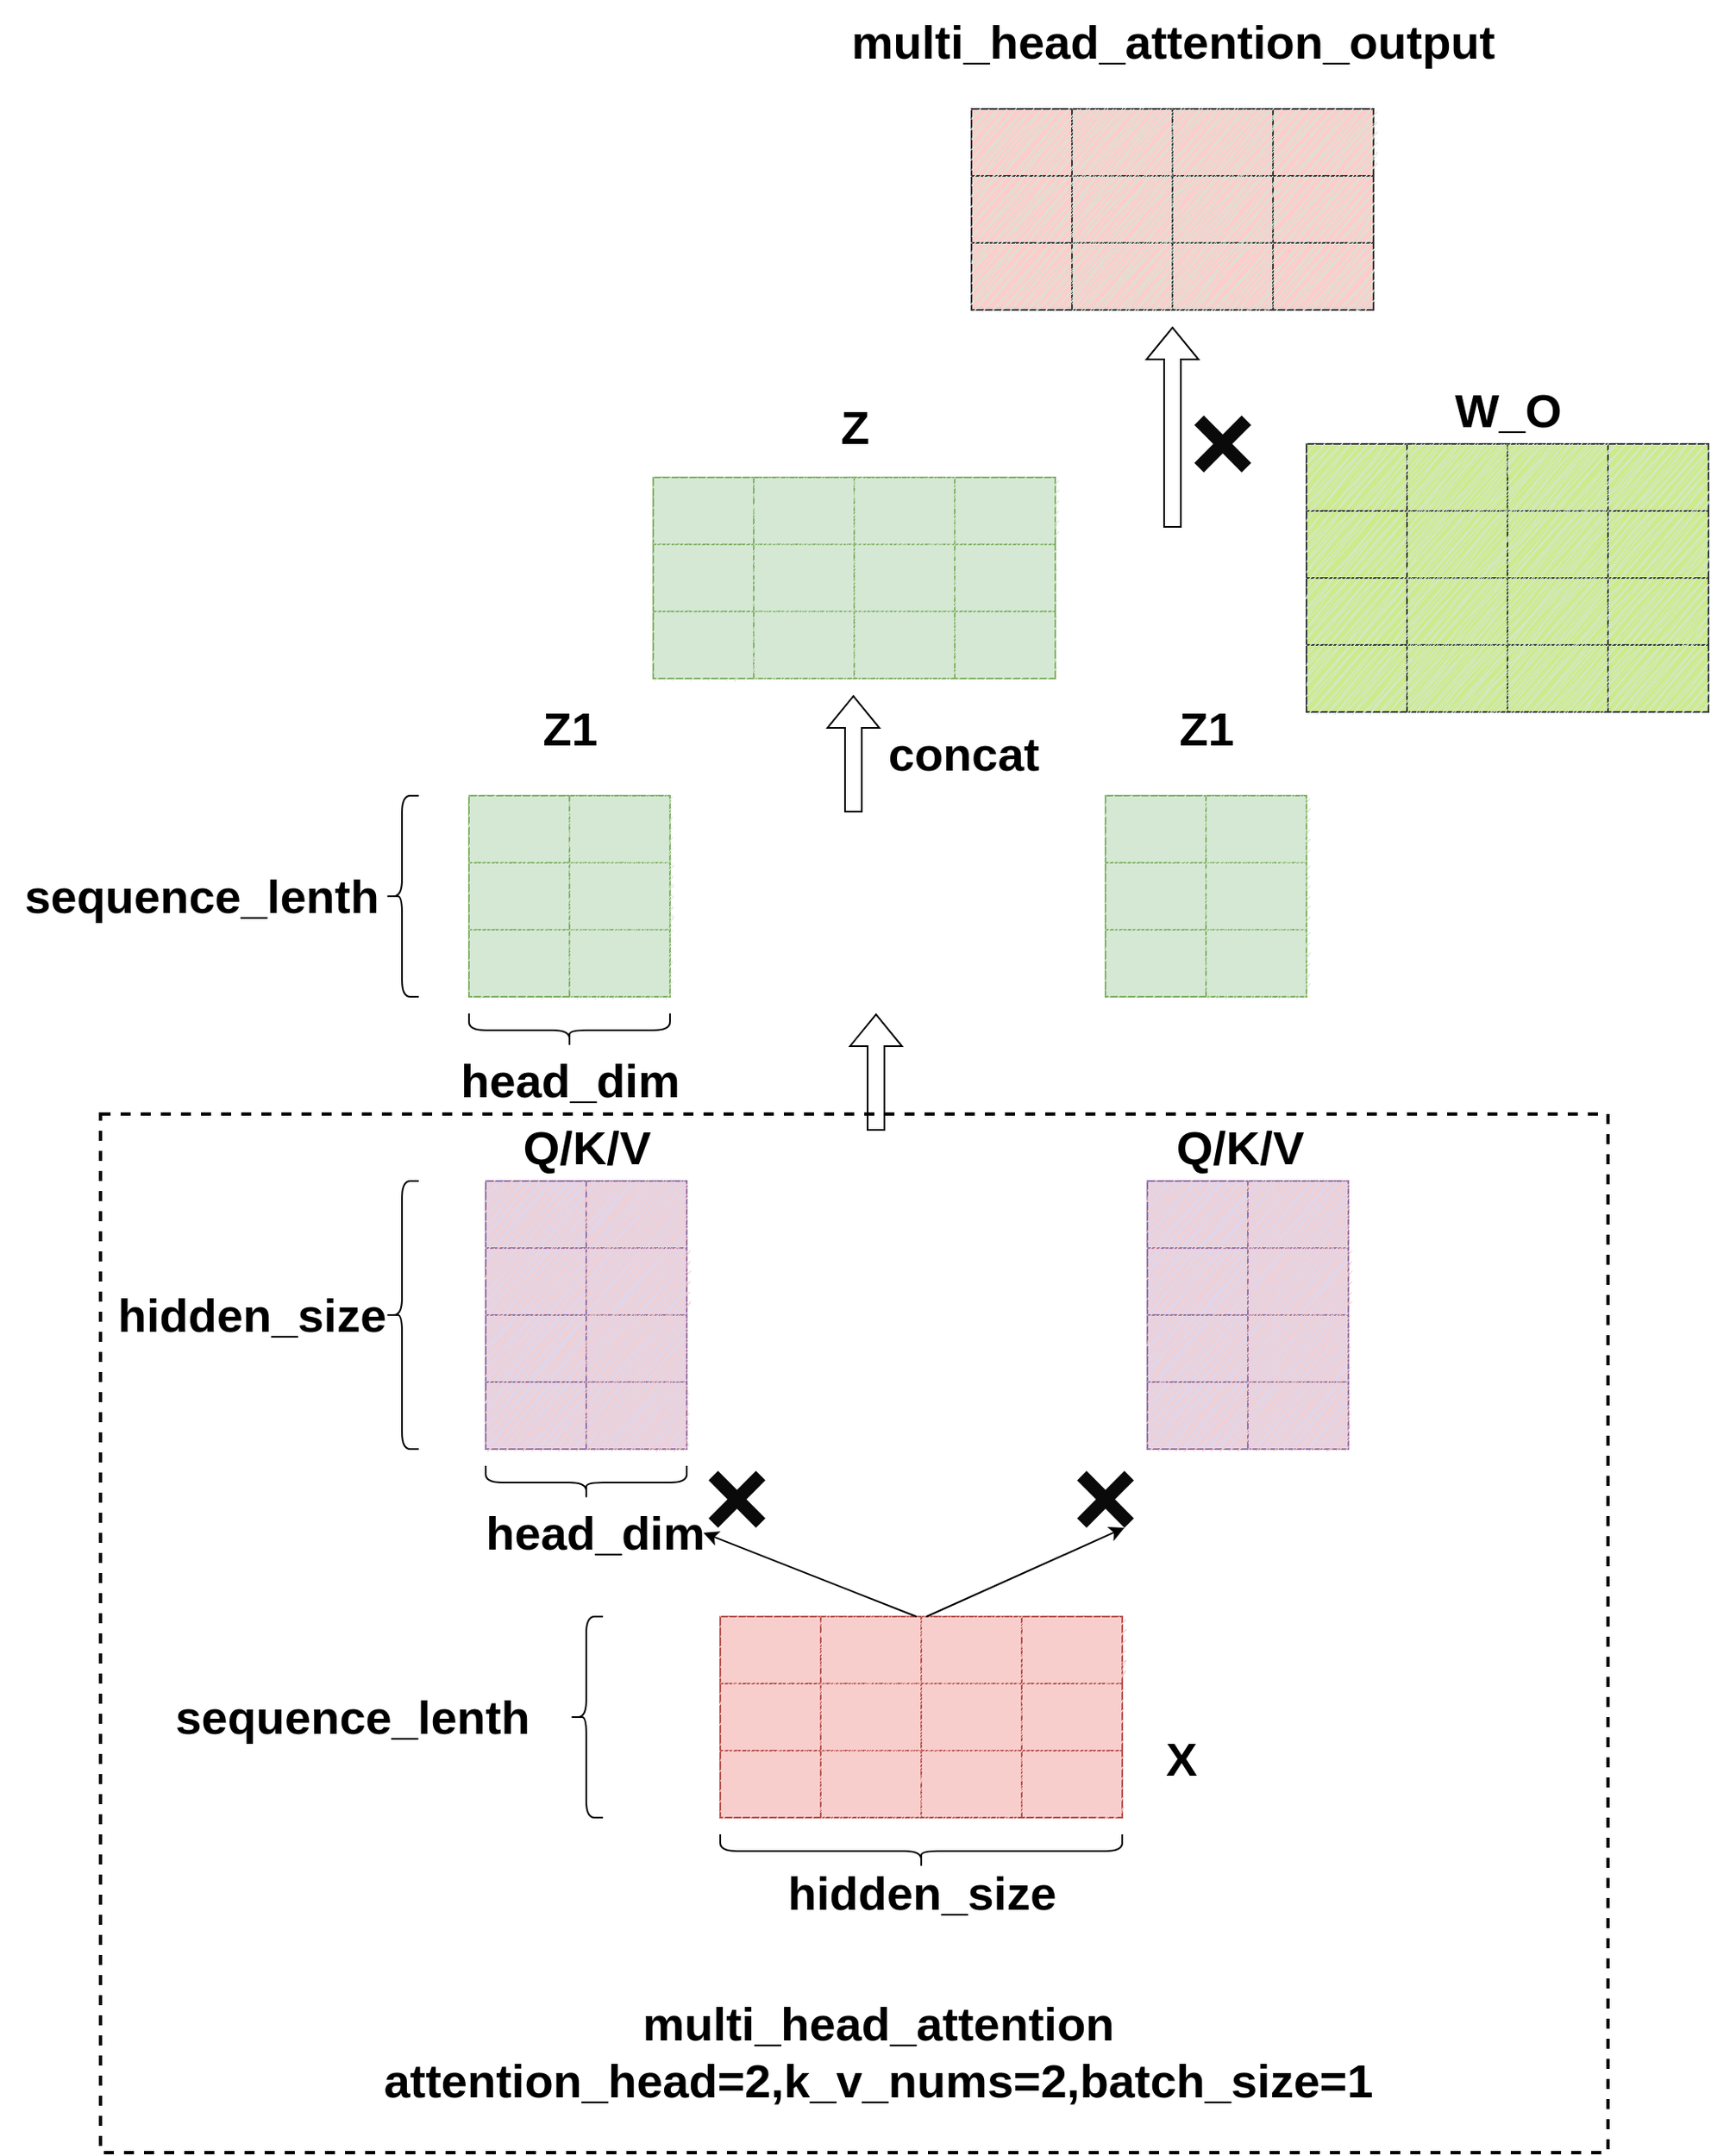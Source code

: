 <mxfile version="28.2.3">
  <diagram name="第 1 页" id="XWmFZcs1bydsPs41KzF8">
    <mxGraphModel dx="2600" dy="2162" grid="1" gridSize="10" guides="1" tooltips="1" connect="1" arrows="1" fold="1" page="1" pageScale="1" pageWidth="827" pageHeight="1169" math="0" shadow="0">
      <root>
        <mxCell id="0" />
        <mxCell id="1" parent="0" />
        <mxCell id="QxQH1etCJ_Zwl-zsI5nc-136" value="" style="rounded=0;whiteSpace=wrap;html=1;fillColor=none;dashed=1;strokeWidth=2;" parent="1" vertex="1">
          <mxGeometry x="-50" y="100" width="900" height="620" as="geometry" />
        </mxCell>
        <mxCell id="QxQH1etCJ_Zwl-zsI5nc-1" value="" style="shape=table;startSize=0;container=1;collapsible=0;childLayout=tableLayout;fontSize=16;fillColor=#f8cecc;strokeColor=#b85450;shadow=0;rounded=0;" parent="1" vertex="1">
          <mxGeometry x="320" y="400" width="240" height="120" as="geometry" />
        </mxCell>
        <mxCell id="QxQH1etCJ_Zwl-zsI5nc-2" value="" style="shape=tableRow;horizontal=0;startSize=0;swimlaneHead=0;swimlaneBody=0;strokeColor=#b85450;top=0;left=0;bottom=0;right=0;collapsible=0;dropTarget=0;fillColor=#f8cecc;points=[[0,0.5],[1,0.5]];portConstraint=eastwest;fontSize=16;shadow=0;sketch=1;curveFitting=1;jiggle=2;" parent="QxQH1etCJ_Zwl-zsI5nc-1" vertex="1">
          <mxGeometry width="240" height="40" as="geometry" />
        </mxCell>
        <mxCell id="QxQH1etCJ_Zwl-zsI5nc-3" value="" style="shape=partialRectangle;html=1;whiteSpace=wrap;connectable=0;strokeColor=#b85450;overflow=hidden;fillColor=#f8cecc;top=0;left=0;bottom=0;right=0;pointerEvents=1;fontSize=16;shadow=0;sketch=1;curveFitting=1;jiggle=2;" parent="QxQH1etCJ_Zwl-zsI5nc-2" vertex="1">
          <mxGeometry width="60" height="40" as="geometry">
            <mxRectangle width="60" height="40" as="alternateBounds" />
          </mxGeometry>
        </mxCell>
        <mxCell id="QxQH1etCJ_Zwl-zsI5nc-4" value="" style="shape=partialRectangle;html=1;whiteSpace=wrap;connectable=0;strokeColor=#b85450;overflow=hidden;fillColor=#f8cecc;top=0;left=0;bottom=0;right=0;pointerEvents=1;fontSize=16;shadow=0;sketch=1;curveFitting=1;jiggle=2;" parent="QxQH1etCJ_Zwl-zsI5nc-2" vertex="1">
          <mxGeometry x="60" width="60" height="40" as="geometry">
            <mxRectangle width="60" height="40" as="alternateBounds" />
          </mxGeometry>
        </mxCell>
        <mxCell id="QxQH1etCJ_Zwl-zsI5nc-5" value="" style="shape=partialRectangle;html=1;whiteSpace=wrap;connectable=0;strokeColor=#b85450;overflow=hidden;fillColor=#f8cecc;top=0;left=0;bottom=0;right=0;pointerEvents=1;fontSize=16;shadow=0;sketch=1;curveFitting=1;jiggle=2;" parent="QxQH1etCJ_Zwl-zsI5nc-2" vertex="1">
          <mxGeometry x="120" width="60" height="40" as="geometry">
            <mxRectangle width="60" height="40" as="alternateBounds" />
          </mxGeometry>
        </mxCell>
        <mxCell id="QxQH1etCJ_Zwl-zsI5nc-14" style="shape=partialRectangle;html=1;whiteSpace=wrap;connectable=0;strokeColor=#b85450;overflow=hidden;fillColor=#f8cecc;top=0;left=0;bottom=0;right=0;pointerEvents=1;fontSize=16;shadow=0;sketch=1;curveFitting=1;jiggle=2;" parent="QxQH1etCJ_Zwl-zsI5nc-2" vertex="1">
          <mxGeometry x="180" width="60" height="40" as="geometry">
            <mxRectangle width="60" height="40" as="alternateBounds" />
          </mxGeometry>
        </mxCell>
        <mxCell id="QxQH1etCJ_Zwl-zsI5nc-6" value="" style="shape=tableRow;horizontal=0;startSize=0;swimlaneHead=0;swimlaneBody=0;strokeColor=#b85450;top=0;left=0;bottom=0;right=0;collapsible=0;dropTarget=0;fillColor=#f8cecc;points=[[0,0.5],[1,0.5]];portConstraint=eastwest;fontSize=16;shadow=0;sketch=1;curveFitting=1;jiggle=2;" parent="QxQH1etCJ_Zwl-zsI5nc-1" vertex="1">
          <mxGeometry y="40" width="240" height="40" as="geometry" />
        </mxCell>
        <mxCell id="QxQH1etCJ_Zwl-zsI5nc-7" value="" style="shape=partialRectangle;html=1;whiteSpace=wrap;connectable=0;strokeColor=#b85450;overflow=hidden;fillColor=#f8cecc;top=0;left=0;bottom=0;right=0;pointerEvents=1;fontSize=16;shadow=0;sketch=1;curveFitting=1;jiggle=2;" parent="QxQH1etCJ_Zwl-zsI5nc-6" vertex="1">
          <mxGeometry width="60" height="40" as="geometry">
            <mxRectangle width="60" height="40" as="alternateBounds" />
          </mxGeometry>
        </mxCell>
        <mxCell id="QxQH1etCJ_Zwl-zsI5nc-8" value="" style="shape=partialRectangle;html=1;whiteSpace=wrap;connectable=0;strokeColor=#b85450;overflow=hidden;fillColor=#f8cecc;top=0;left=0;bottom=0;right=0;pointerEvents=1;fontSize=16;shadow=0;sketch=1;curveFitting=1;jiggle=2;" parent="QxQH1etCJ_Zwl-zsI5nc-6" vertex="1">
          <mxGeometry x="60" width="60" height="40" as="geometry">
            <mxRectangle width="60" height="40" as="alternateBounds" />
          </mxGeometry>
        </mxCell>
        <mxCell id="QxQH1etCJ_Zwl-zsI5nc-9" value="" style="shape=partialRectangle;html=1;whiteSpace=wrap;connectable=0;strokeColor=#b85450;overflow=hidden;fillColor=#f8cecc;top=0;left=0;bottom=0;right=0;pointerEvents=1;fontSize=16;shadow=0;sketch=1;curveFitting=1;jiggle=2;" parent="QxQH1etCJ_Zwl-zsI5nc-6" vertex="1">
          <mxGeometry x="120" width="60" height="40" as="geometry">
            <mxRectangle width="60" height="40" as="alternateBounds" />
          </mxGeometry>
        </mxCell>
        <mxCell id="QxQH1etCJ_Zwl-zsI5nc-15" style="shape=partialRectangle;html=1;whiteSpace=wrap;connectable=0;strokeColor=#b85450;overflow=hidden;fillColor=#f8cecc;top=0;left=0;bottom=0;right=0;pointerEvents=1;fontSize=16;shadow=0;sketch=1;curveFitting=1;jiggle=2;" parent="QxQH1etCJ_Zwl-zsI5nc-6" vertex="1">
          <mxGeometry x="180" width="60" height="40" as="geometry">
            <mxRectangle width="60" height="40" as="alternateBounds" />
          </mxGeometry>
        </mxCell>
        <mxCell id="QxQH1etCJ_Zwl-zsI5nc-10" value="" style="shape=tableRow;horizontal=0;startSize=0;swimlaneHead=0;swimlaneBody=0;strokeColor=#b85450;top=0;left=0;bottom=0;right=0;collapsible=0;dropTarget=0;fillColor=#f8cecc;points=[[0,0.5],[1,0.5]];portConstraint=eastwest;fontSize=16;shadow=0;sketch=1;curveFitting=1;jiggle=2;" parent="QxQH1etCJ_Zwl-zsI5nc-1" vertex="1">
          <mxGeometry y="80" width="240" height="40" as="geometry" />
        </mxCell>
        <mxCell id="QxQH1etCJ_Zwl-zsI5nc-11" value="" style="shape=partialRectangle;html=1;whiteSpace=wrap;connectable=0;strokeColor=#b85450;overflow=hidden;fillColor=#f8cecc;top=0;left=0;bottom=0;right=0;pointerEvents=1;fontSize=16;shadow=0;sketch=1;curveFitting=1;jiggle=2;" parent="QxQH1etCJ_Zwl-zsI5nc-10" vertex="1">
          <mxGeometry width="60" height="40" as="geometry">
            <mxRectangle width="60" height="40" as="alternateBounds" />
          </mxGeometry>
        </mxCell>
        <mxCell id="QxQH1etCJ_Zwl-zsI5nc-12" value="" style="shape=partialRectangle;html=1;whiteSpace=wrap;connectable=0;strokeColor=#b85450;overflow=hidden;fillColor=#f8cecc;top=0;left=0;bottom=0;right=0;pointerEvents=1;fontSize=16;shadow=0;sketch=1;curveFitting=1;jiggle=2;" parent="QxQH1etCJ_Zwl-zsI5nc-10" vertex="1">
          <mxGeometry x="60" width="60" height="40" as="geometry">
            <mxRectangle width="60" height="40" as="alternateBounds" />
          </mxGeometry>
        </mxCell>
        <mxCell id="QxQH1etCJ_Zwl-zsI5nc-13" value="" style="shape=partialRectangle;html=1;whiteSpace=wrap;connectable=0;strokeColor=#b85450;overflow=hidden;fillColor=#f8cecc;top=0;left=0;bottom=0;right=0;pointerEvents=1;fontSize=16;shadow=0;sketch=1;curveFitting=1;jiggle=2;" parent="QxQH1etCJ_Zwl-zsI5nc-10" vertex="1">
          <mxGeometry x="120" width="60" height="40" as="geometry">
            <mxRectangle width="60" height="40" as="alternateBounds" />
          </mxGeometry>
        </mxCell>
        <mxCell id="QxQH1etCJ_Zwl-zsI5nc-16" style="shape=partialRectangle;html=1;whiteSpace=wrap;connectable=0;strokeColor=#b85450;overflow=hidden;fillColor=#f8cecc;top=0;left=0;bottom=0;right=0;pointerEvents=1;fontSize=16;shadow=0;sketch=1;curveFitting=1;jiggle=2;" parent="QxQH1etCJ_Zwl-zsI5nc-10" vertex="1">
          <mxGeometry x="180" width="60" height="40" as="geometry">
            <mxRectangle width="60" height="40" as="alternateBounds" />
          </mxGeometry>
        </mxCell>
        <mxCell id="QxQH1etCJ_Zwl-zsI5nc-17" value="" style="shape=table;startSize=0;container=1;collapsible=0;childLayout=tableLayout;fontSize=16;fillColor=#e1d5e7;strokeColor=#9673a6;shadow=0;rounded=0;" parent="1" vertex="1">
          <mxGeometry x="180" y="140" width="120" height="160" as="geometry" />
        </mxCell>
        <mxCell id="QxQH1etCJ_Zwl-zsI5nc-18" value="" style="shape=tableRow;horizontal=0;startSize=0;swimlaneHead=0;swimlaneBody=0;strokeColor=#b85450;top=0;left=0;bottom=0;right=0;collapsible=0;dropTarget=0;fillColor=#f8cecc;points=[[0,0.5],[1,0.5]];portConstraint=eastwest;fontSize=16;shadow=0;sketch=1;curveFitting=1;jiggle=2;" parent="QxQH1etCJ_Zwl-zsI5nc-17" vertex="1">
          <mxGeometry width="120" height="40" as="geometry" />
        </mxCell>
        <mxCell id="QxQH1etCJ_Zwl-zsI5nc-19" value="" style="shape=partialRectangle;html=1;whiteSpace=wrap;connectable=0;strokeColor=#b85450;overflow=hidden;fillColor=#f8cecc;top=0;left=0;bottom=0;right=0;pointerEvents=1;fontSize=16;shadow=0;sketch=1;curveFitting=1;jiggle=2;" parent="QxQH1etCJ_Zwl-zsI5nc-18" vertex="1">
          <mxGeometry width="60" height="40" as="geometry">
            <mxRectangle width="60" height="40" as="alternateBounds" />
          </mxGeometry>
        </mxCell>
        <mxCell id="QxQH1etCJ_Zwl-zsI5nc-65" style="shape=partialRectangle;html=1;whiteSpace=wrap;connectable=0;strokeColor=#b85450;overflow=hidden;fillColor=#f8cecc;top=0;left=0;bottom=0;right=0;pointerEvents=1;fontSize=16;shadow=0;sketch=1;curveFitting=1;jiggle=2;" parent="QxQH1etCJ_Zwl-zsI5nc-18" vertex="1">
          <mxGeometry x="60" width="60" height="40" as="geometry">
            <mxRectangle width="60" height="40" as="alternateBounds" />
          </mxGeometry>
        </mxCell>
        <mxCell id="QxQH1etCJ_Zwl-zsI5nc-23" value="" style="shape=tableRow;horizontal=0;startSize=0;swimlaneHead=0;swimlaneBody=0;strokeColor=#b85450;top=0;left=0;bottom=0;right=0;collapsible=0;dropTarget=0;fillColor=#f8cecc;points=[[0,0.5],[1,0.5]];portConstraint=eastwest;fontSize=16;shadow=0;sketch=1;curveFitting=1;jiggle=2;" parent="QxQH1etCJ_Zwl-zsI5nc-17" vertex="1">
          <mxGeometry y="40" width="120" height="40" as="geometry" />
        </mxCell>
        <mxCell id="QxQH1etCJ_Zwl-zsI5nc-24" value="" style="shape=partialRectangle;html=1;whiteSpace=wrap;connectable=0;strokeColor=#b85450;overflow=hidden;fillColor=#f8cecc;top=0;left=0;bottom=0;right=0;pointerEvents=1;fontSize=16;shadow=0;sketch=1;curveFitting=1;jiggle=2;" parent="QxQH1etCJ_Zwl-zsI5nc-23" vertex="1">
          <mxGeometry width="60" height="40" as="geometry">
            <mxRectangle width="60" height="40" as="alternateBounds" />
          </mxGeometry>
        </mxCell>
        <mxCell id="QxQH1etCJ_Zwl-zsI5nc-66" style="shape=partialRectangle;html=1;whiteSpace=wrap;connectable=0;strokeColor=#b85450;overflow=hidden;fillColor=#f8cecc;top=0;left=0;bottom=0;right=0;pointerEvents=1;fontSize=16;shadow=0;sketch=1;curveFitting=1;jiggle=2;" parent="QxQH1etCJ_Zwl-zsI5nc-23" vertex="1">
          <mxGeometry x="60" width="60" height="40" as="geometry">
            <mxRectangle width="60" height="40" as="alternateBounds" />
          </mxGeometry>
        </mxCell>
        <mxCell id="QxQH1etCJ_Zwl-zsI5nc-28" value="" style="shape=tableRow;horizontal=0;startSize=0;swimlaneHead=0;swimlaneBody=0;strokeColor=#b85450;top=0;left=0;bottom=0;right=0;collapsible=0;dropTarget=0;fillColor=#f8cecc;points=[[0,0.5],[1,0.5]];portConstraint=eastwest;fontSize=16;shadow=0;sketch=1;curveFitting=1;jiggle=2;" parent="QxQH1etCJ_Zwl-zsI5nc-17" vertex="1">
          <mxGeometry y="80" width="120" height="40" as="geometry" />
        </mxCell>
        <mxCell id="QxQH1etCJ_Zwl-zsI5nc-29" value="" style="shape=partialRectangle;html=1;whiteSpace=wrap;connectable=0;strokeColor=#b85450;overflow=hidden;fillColor=#f8cecc;top=0;left=0;bottom=0;right=0;pointerEvents=1;fontSize=16;shadow=0;sketch=1;curveFitting=1;jiggle=2;" parent="QxQH1etCJ_Zwl-zsI5nc-28" vertex="1">
          <mxGeometry width="60" height="40" as="geometry">
            <mxRectangle width="60" height="40" as="alternateBounds" />
          </mxGeometry>
        </mxCell>
        <mxCell id="QxQH1etCJ_Zwl-zsI5nc-67" style="shape=partialRectangle;html=1;whiteSpace=wrap;connectable=0;strokeColor=#b85450;overflow=hidden;fillColor=#f8cecc;top=0;left=0;bottom=0;right=0;pointerEvents=1;fontSize=16;shadow=0;sketch=1;curveFitting=1;jiggle=2;" parent="QxQH1etCJ_Zwl-zsI5nc-28" vertex="1">
          <mxGeometry x="60" width="60" height="40" as="geometry">
            <mxRectangle width="60" height="40" as="alternateBounds" />
          </mxGeometry>
        </mxCell>
        <mxCell id="QxQH1etCJ_Zwl-zsI5nc-71" style="shape=tableRow;horizontal=0;startSize=0;swimlaneHead=0;swimlaneBody=0;strokeColor=#b85450;top=0;left=0;bottom=0;right=0;collapsible=0;dropTarget=0;fillColor=#f8cecc;points=[[0,0.5],[1,0.5]];portConstraint=eastwest;fontSize=16;shadow=0;sketch=1;curveFitting=1;jiggle=2;" parent="QxQH1etCJ_Zwl-zsI5nc-17" vertex="1">
          <mxGeometry y="120" width="120" height="40" as="geometry" />
        </mxCell>
        <mxCell id="QxQH1etCJ_Zwl-zsI5nc-72" style="shape=partialRectangle;html=1;whiteSpace=wrap;connectable=0;strokeColor=#b85450;overflow=hidden;fillColor=#f8cecc;top=0;left=0;bottom=0;right=0;pointerEvents=1;fontSize=16;shadow=0;sketch=1;curveFitting=1;jiggle=2;" parent="QxQH1etCJ_Zwl-zsI5nc-71" vertex="1">
          <mxGeometry width="60" height="40" as="geometry">
            <mxRectangle width="60" height="40" as="alternateBounds" />
          </mxGeometry>
        </mxCell>
        <mxCell id="QxQH1etCJ_Zwl-zsI5nc-73" style="shape=partialRectangle;html=1;whiteSpace=wrap;connectable=0;strokeColor=#b85450;overflow=hidden;fillColor=#f8cecc;top=0;left=0;bottom=0;right=0;pointerEvents=1;fontSize=16;shadow=0;sketch=1;curveFitting=1;jiggle=2;" parent="QxQH1etCJ_Zwl-zsI5nc-71" vertex="1">
          <mxGeometry x="60" width="60" height="40" as="geometry">
            <mxRectangle width="60" height="40" as="alternateBounds" />
          </mxGeometry>
        </mxCell>
        <mxCell id="QxQH1etCJ_Zwl-zsI5nc-40" value="" style="shape=table;startSize=0;container=1;collapsible=0;childLayout=tableLayout;fontSize=16;fillColor=#e1d5e7;strokeColor=#9673a6;shadow=0;rounded=0;" parent="1" vertex="1">
          <mxGeometry x="575" y="140" width="120" height="160" as="geometry" />
        </mxCell>
        <mxCell id="QxQH1etCJ_Zwl-zsI5nc-41" value="" style="shape=tableRow;horizontal=0;startSize=0;swimlaneHead=0;swimlaneBody=0;strokeColor=#b85450;top=0;left=0;bottom=0;right=0;collapsible=0;dropTarget=0;fillColor=#f8cecc;points=[[0,0.5],[1,0.5]];portConstraint=eastwest;fontSize=16;shadow=0;sketch=1;curveFitting=1;jiggle=2;" parent="QxQH1etCJ_Zwl-zsI5nc-40" vertex="1">
          <mxGeometry width="120" height="40" as="geometry" />
        </mxCell>
        <mxCell id="QxQH1etCJ_Zwl-zsI5nc-42" value="" style="shape=partialRectangle;html=1;whiteSpace=wrap;connectable=0;strokeColor=#b85450;overflow=hidden;fillColor=#f8cecc;top=0;left=0;bottom=0;right=0;pointerEvents=1;fontSize=16;shadow=0;sketch=1;curveFitting=1;jiggle=2;" parent="QxQH1etCJ_Zwl-zsI5nc-41" vertex="1">
          <mxGeometry width="60" height="40" as="geometry">
            <mxRectangle width="60" height="40" as="alternateBounds" />
          </mxGeometry>
        </mxCell>
        <mxCell id="QxQH1etCJ_Zwl-zsI5nc-68" style="shape=partialRectangle;html=1;whiteSpace=wrap;connectable=0;strokeColor=#b85450;overflow=hidden;fillColor=#f8cecc;top=0;left=0;bottom=0;right=0;pointerEvents=1;fontSize=16;shadow=0;sketch=1;curveFitting=1;jiggle=2;" parent="QxQH1etCJ_Zwl-zsI5nc-41" vertex="1">
          <mxGeometry x="60" width="60" height="40" as="geometry">
            <mxRectangle width="60" height="40" as="alternateBounds" />
          </mxGeometry>
        </mxCell>
        <mxCell id="QxQH1etCJ_Zwl-zsI5nc-43" value="" style="shape=tableRow;horizontal=0;startSize=0;swimlaneHead=0;swimlaneBody=0;strokeColor=#b85450;top=0;left=0;bottom=0;right=0;collapsible=0;dropTarget=0;fillColor=#f8cecc;points=[[0,0.5],[1,0.5]];portConstraint=eastwest;fontSize=16;shadow=0;sketch=1;curveFitting=1;jiggle=2;" parent="QxQH1etCJ_Zwl-zsI5nc-40" vertex="1">
          <mxGeometry y="40" width="120" height="40" as="geometry" />
        </mxCell>
        <mxCell id="QxQH1etCJ_Zwl-zsI5nc-44" value="" style="shape=partialRectangle;html=1;whiteSpace=wrap;connectable=0;strokeColor=#b85450;overflow=hidden;fillColor=#f8cecc;top=0;left=0;bottom=0;right=0;pointerEvents=1;fontSize=16;shadow=0;sketch=1;curveFitting=1;jiggle=2;" parent="QxQH1etCJ_Zwl-zsI5nc-43" vertex="1">
          <mxGeometry width="60" height="40" as="geometry">
            <mxRectangle width="60" height="40" as="alternateBounds" />
          </mxGeometry>
        </mxCell>
        <mxCell id="QxQH1etCJ_Zwl-zsI5nc-69" style="shape=partialRectangle;html=1;whiteSpace=wrap;connectable=0;strokeColor=#b85450;overflow=hidden;fillColor=#f8cecc;top=0;left=0;bottom=0;right=0;pointerEvents=1;fontSize=16;shadow=0;sketch=1;curveFitting=1;jiggle=2;" parent="QxQH1etCJ_Zwl-zsI5nc-43" vertex="1">
          <mxGeometry x="60" width="60" height="40" as="geometry">
            <mxRectangle width="60" height="40" as="alternateBounds" />
          </mxGeometry>
        </mxCell>
        <mxCell id="QxQH1etCJ_Zwl-zsI5nc-45" value="" style="shape=tableRow;horizontal=0;startSize=0;swimlaneHead=0;swimlaneBody=0;strokeColor=#b85450;top=0;left=0;bottom=0;right=0;collapsible=0;dropTarget=0;fillColor=#f8cecc;points=[[0,0.5],[1,0.5]];portConstraint=eastwest;fontSize=16;shadow=0;sketch=1;curveFitting=1;jiggle=2;" parent="QxQH1etCJ_Zwl-zsI5nc-40" vertex="1">
          <mxGeometry y="80" width="120" height="40" as="geometry" />
        </mxCell>
        <mxCell id="QxQH1etCJ_Zwl-zsI5nc-46" value="" style="shape=partialRectangle;html=1;whiteSpace=wrap;connectable=0;strokeColor=#b85450;overflow=hidden;fillColor=#f8cecc;top=0;left=0;bottom=0;right=0;pointerEvents=1;fontSize=16;shadow=0;sketch=1;curveFitting=1;jiggle=2;" parent="QxQH1etCJ_Zwl-zsI5nc-45" vertex="1">
          <mxGeometry width="60" height="40" as="geometry">
            <mxRectangle width="60" height="40" as="alternateBounds" />
          </mxGeometry>
        </mxCell>
        <mxCell id="QxQH1etCJ_Zwl-zsI5nc-70" style="shape=partialRectangle;html=1;whiteSpace=wrap;connectable=0;strokeColor=#b85450;overflow=hidden;fillColor=#f8cecc;top=0;left=0;bottom=0;right=0;pointerEvents=1;fontSize=16;shadow=0;sketch=1;curveFitting=1;jiggle=2;" parent="QxQH1etCJ_Zwl-zsI5nc-45" vertex="1">
          <mxGeometry x="60" width="60" height="40" as="geometry">
            <mxRectangle width="60" height="40" as="alternateBounds" />
          </mxGeometry>
        </mxCell>
        <mxCell id="QxQH1etCJ_Zwl-zsI5nc-74" style="shape=tableRow;horizontal=0;startSize=0;swimlaneHead=0;swimlaneBody=0;strokeColor=#b85450;top=0;left=0;bottom=0;right=0;collapsible=0;dropTarget=0;fillColor=#f8cecc;points=[[0,0.5],[1,0.5]];portConstraint=eastwest;fontSize=16;shadow=0;sketch=1;curveFitting=1;jiggle=2;" parent="QxQH1etCJ_Zwl-zsI5nc-40" vertex="1">
          <mxGeometry y="120" width="120" height="40" as="geometry" />
        </mxCell>
        <mxCell id="QxQH1etCJ_Zwl-zsI5nc-75" style="shape=partialRectangle;html=1;whiteSpace=wrap;connectable=0;strokeColor=#b85450;overflow=hidden;fillColor=#f8cecc;top=0;left=0;bottom=0;right=0;pointerEvents=1;fontSize=16;shadow=0;sketch=1;curveFitting=1;jiggle=2;" parent="QxQH1etCJ_Zwl-zsI5nc-74" vertex="1">
          <mxGeometry width="60" height="40" as="geometry">
            <mxRectangle width="60" height="40" as="alternateBounds" />
          </mxGeometry>
        </mxCell>
        <mxCell id="QxQH1etCJ_Zwl-zsI5nc-76" style="shape=partialRectangle;html=1;whiteSpace=wrap;connectable=0;strokeColor=#b85450;overflow=hidden;fillColor=#f8cecc;top=0;left=0;bottom=0;right=0;pointerEvents=1;fontSize=16;shadow=0;sketch=1;curveFitting=1;jiggle=2;" parent="QxQH1etCJ_Zwl-zsI5nc-74" vertex="1">
          <mxGeometry x="60" width="60" height="40" as="geometry">
            <mxRectangle width="60" height="40" as="alternateBounds" />
          </mxGeometry>
        </mxCell>
        <mxCell id="QxQH1etCJ_Zwl-zsI5nc-61" value="" style="shape=curlyBracket;whiteSpace=wrap;html=1;rounded=1;labelPosition=left;verticalLabelPosition=middle;align=right;verticalAlign=middle;" parent="1" vertex="1">
          <mxGeometry x="230" y="400" width="20" height="120" as="geometry" />
        </mxCell>
        <mxCell id="QxQH1etCJ_Zwl-zsI5nc-62" value="&lt;font&gt;&lt;b&gt;hidden_size&lt;/b&gt;&lt;/font&gt;" style="text;html=1;align=center;verticalAlign=middle;resizable=0;points=[];autosize=1;strokeColor=none;fillColor=none;strokeWidth=1;fontSize=28;" parent="1" vertex="1">
          <mxGeometry x="350" y="540" width="180" height="50" as="geometry" />
        </mxCell>
        <mxCell id="QxQH1etCJ_Zwl-zsI5nc-63" value="" style="shape=curlyBracket;whiteSpace=wrap;html=1;rounded=1;labelPosition=left;verticalLabelPosition=middle;align=right;verticalAlign=middle;rotation=-90;size=0.5;" parent="1" vertex="1">
          <mxGeometry x="430" y="420" width="20" height="240" as="geometry" />
        </mxCell>
        <mxCell id="QxQH1etCJ_Zwl-zsI5nc-64" value="&lt;font&gt;&lt;b&gt;sequence_lenth&lt;/b&gt;&lt;/font&gt;" style="text;html=1;align=center;verticalAlign=middle;resizable=0;points=[];autosize=1;strokeColor=none;fillColor=none;strokeWidth=1;fontSize=28;" parent="1" vertex="1">
          <mxGeometry x="-20" y="435" width="240" height="50" as="geometry" />
        </mxCell>
        <mxCell id="QxQH1etCJ_Zwl-zsI5nc-77" value="&lt;span&gt;&lt;b&gt;head_dim&lt;/b&gt;&lt;/span&gt;" style="text;html=1;align=center;verticalAlign=middle;resizable=0;points=[];autosize=1;strokeColor=none;fillColor=none;strokeWidth=1;fontSize=28;" parent="1" vertex="1">
          <mxGeometry x="170" y="325" width="150" height="50" as="geometry" />
        </mxCell>
        <mxCell id="QxQH1etCJ_Zwl-zsI5nc-78" value="" style="shape=curlyBracket;whiteSpace=wrap;html=1;rounded=1;labelPosition=left;verticalLabelPosition=middle;align=right;verticalAlign=middle;rotation=-90;size=0.5;" parent="1" vertex="1">
          <mxGeometry x="230" y="260" width="20" height="120" as="geometry" />
        </mxCell>
        <mxCell id="QxQH1etCJ_Zwl-zsI5nc-81" value="&lt;div&gt;&lt;font&gt;&lt;b&gt;multi_head_attention&lt;/b&gt;&lt;/font&gt;&lt;/div&gt;&lt;font&gt;&lt;b&gt;attention_head=2,&lt;/b&gt;&lt;/font&gt;&lt;b style=&quot;background-color: transparent; color: light-dark(rgb(0, 0, 0), rgb(255, 255, 255));&quot;&gt;k_v_nums=2,batch_size=1&lt;/b&gt;" style="text;html=1;align=center;verticalAlign=middle;resizable=0;points=[];autosize=1;strokeColor=none;fillColor=none;strokeWidth=1;fontSize=28;" parent="1" vertex="1">
          <mxGeometry x="109" y="620" width="610" height="80" as="geometry" />
        </mxCell>
        <mxCell id="QxQH1etCJ_Zwl-zsI5nc-82" value="" style="shape=curlyBracket;whiteSpace=wrap;html=1;rounded=1;labelPosition=left;verticalLabelPosition=middle;align=right;verticalAlign=middle;" parent="1" vertex="1">
          <mxGeometry x="120" y="140" width="20" height="160" as="geometry" />
        </mxCell>
        <mxCell id="QxQH1etCJ_Zwl-zsI5nc-84" value="&lt;font&gt;&lt;b&gt;hidden_size&lt;/b&gt;&lt;/font&gt;" style="text;html=1;align=center;verticalAlign=middle;resizable=0;points=[];autosize=1;strokeColor=none;fillColor=none;strokeWidth=1;fontSize=28;" parent="1" vertex="1">
          <mxGeometry x="-50" y="195" width="180" height="50" as="geometry" />
        </mxCell>
        <mxCell id="QxQH1etCJ_Zwl-zsI5nc-86" value="" style="shape=flexArrow;endArrow=classic;html=1;rounded=0;" parent="1" edge="1">
          <mxGeometry width="50" height="50" relative="1" as="geometry">
            <mxPoint x="413" y="110" as="sourcePoint" />
            <mxPoint x="413" y="40" as="targetPoint" />
          </mxGeometry>
        </mxCell>
        <mxCell id="QxQH1etCJ_Zwl-zsI5nc-87" value="" style="endArrow=classic;html=1;rounded=0;exitX=0.488;exitY=0;exitDx=0;exitDy=0;exitPerimeter=0;" parent="1" source="QxQH1etCJ_Zwl-zsI5nc-2" edge="1">
          <mxGeometry width="50" height="50" relative="1" as="geometry">
            <mxPoint x="330" y="320" as="sourcePoint" />
            <mxPoint x="310" y="350" as="targetPoint" />
          </mxGeometry>
        </mxCell>
        <mxCell id="QxQH1etCJ_Zwl-zsI5nc-88" value="" style="endArrow=classic;html=1;rounded=0;exitX=0.513;exitY=0;exitDx=0;exitDy=0;exitPerimeter=0;entryX=0;entryY=0;entryDx=40;entryDy=24;entryPerimeter=0;" parent="1" source="QxQH1etCJ_Zwl-zsI5nc-2" edge="1" target="gHFMpn0Y-pCheLrEfC-9-1">
          <mxGeometry width="50" height="50" relative="1" as="geometry">
            <mxPoint x="547" y="410" as="sourcePoint" />
            <mxPoint x="490" y="350" as="targetPoint" />
          </mxGeometry>
        </mxCell>
        <mxCell id="QxQH1etCJ_Zwl-zsI5nc-89" value="" style="shape=cross;whiteSpace=wrap;html=1;rotation=45;strokeColor=none;fillColor=light-dark(#0a0a0a, #ededed);" parent="1" vertex="1">
          <mxGeometry x="310" y="310" width="40" height="40" as="geometry" />
        </mxCell>
        <mxCell id="QxQH1etCJ_Zwl-zsI5nc-92" value="&lt;font&gt;&lt;b&gt;Q/K/V&lt;/b&gt;&lt;/font&gt;" style="text;html=1;align=center;verticalAlign=middle;resizable=0;points=[];autosize=1;strokeColor=none;fillColor=none;strokeWidth=1;fontSize=28;" parent="1" vertex="1">
          <mxGeometry x="190" y="95" width="100" height="50" as="geometry" />
        </mxCell>
        <mxCell id="QxQH1etCJ_Zwl-zsI5nc-93" value="&lt;b&gt;Q/K/V&lt;/b&gt;" style="text;html=1;align=center;verticalAlign=middle;resizable=0;points=[];autosize=1;strokeColor=none;fillColor=none;strokeWidth=1;fontSize=28;" parent="1" vertex="1">
          <mxGeometry x="580" y="95" width="100" height="50" as="geometry" />
        </mxCell>
        <mxCell id="QxQH1etCJ_Zwl-zsI5nc-94" value="" style="shape=table;startSize=0;container=1;collapsible=0;childLayout=tableLayout;fontSize=16;fillColor=#d5e8d4;strokeColor=#82b366;shadow=0;rounded=0;" parent="1" vertex="1">
          <mxGeometry x="170" y="-90" width="120" height="120" as="geometry" />
        </mxCell>
        <mxCell id="QxQH1etCJ_Zwl-zsI5nc-95" value="" style="shape=tableRow;horizontal=0;startSize=0;swimlaneHead=0;swimlaneBody=0;strokeColor=#82b366;top=0;left=0;bottom=0;right=0;collapsible=0;dropTarget=0;fillColor=#d5e8d4;points=[[0,0.5],[1,0.5]];portConstraint=eastwest;fontSize=16;shadow=0;sketch=1;curveFitting=1;jiggle=2;" parent="QxQH1etCJ_Zwl-zsI5nc-94" vertex="1">
          <mxGeometry width="120" height="40" as="geometry" />
        </mxCell>
        <mxCell id="QxQH1etCJ_Zwl-zsI5nc-96" value="" style="shape=partialRectangle;html=1;whiteSpace=wrap;connectable=0;strokeColor=#82b366;overflow=hidden;fillColor=#d5e8d4;top=0;left=0;bottom=0;right=0;pointerEvents=1;fontSize=16;shadow=0;sketch=1;curveFitting=1;jiggle=2;" parent="QxQH1etCJ_Zwl-zsI5nc-95" vertex="1">
          <mxGeometry width="60" height="40" as="geometry">
            <mxRectangle width="60" height="40" as="alternateBounds" />
          </mxGeometry>
        </mxCell>
        <mxCell id="QxQH1etCJ_Zwl-zsI5nc-97" value="" style="shape=partialRectangle;html=1;whiteSpace=wrap;connectable=0;strokeColor=#82b366;overflow=hidden;fillColor=#d5e8d4;top=0;left=0;bottom=0;right=0;pointerEvents=1;fontSize=16;shadow=0;sketch=1;curveFitting=1;jiggle=2;" parent="QxQH1etCJ_Zwl-zsI5nc-95" vertex="1">
          <mxGeometry x="60" width="60" height="40" as="geometry">
            <mxRectangle width="60" height="40" as="alternateBounds" />
          </mxGeometry>
        </mxCell>
        <mxCell id="QxQH1etCJ_Zwl-zsI5nc-100" value="" style="shape=tableRow;horizontal=0;startSize=0;swimlaneHead=0;swimlaneBody=0;strokeColor=#82b366;top=0;left=0;bottom=0;right=0;collapsible=0;dropTarget=0;fillColor=#d5e8d4;points=[[0,0.5],[1,0.5]];portConstraint=eastwest;fontSize=16;shadow=0;sketch=1;curveFitting=1;jiggle=2;" parent="QxQH1etCJ_Zwl-zsI5nc-94" vertex="1">
          <mxGeometry y="40" width="120" height="40" as="geometry" />
        </mxCell>
        <mxCell id="QxQH1etCJ_Zwl-zsI5nc-101" value="" style="shape=partialRectangle;html=1;whiteSpace=wrap;connectable=0;strokeColor=#82b366;overflow=hidden;fillColor=#d5e8d4;top=0;left=0;bottom=0;right=0;pointerEvents=1;fontSize=16;shadow=0;sketch=1;curveFitting=1;jiggle=2;" parent="QxQH1etCJ_Zwl-zsI5nc-100" vertex="1">
          <mxGeometry width="60" height="40" as="geometry">
            <mxRectangle width="60" height="40" as="alternateBounds" />
          </mxGeometry>
        </mxCell>
        <mxCell id="QxQH1etCJ_Zwl-zsI5nc-102" value="" style="shape=partialRectangle;html=1;whiteSpace=wrap;connectable=0;strokeColor=#82b366;overflow=hidden;fillColor=#d5e8d4;top=0;left=0;bottom=0;right=0;pointerEvents=1;fontSize=16;shadow=0;sketch=1;curveFitting=1;jiggle=2;" parent="QxQH1etCJ_Zwl-zsI5nc-100" vertex="1">
          <mxGeometry x="60" width="60" height="40" as="geometry">
            <mxRectangle width="60" height="40" as="alternateBounds" />
          </mxGeometry>
        </mxCell>
        <mxCell id="QxQH1etCJ_Zwl-zsI5nc-105" value="" style="shape=tableRow;horizontal=0;startSize=0;swimlaneHead=0;swimlaneBody=0;strokeColor=#82b366;top=0;left=0;bottom=0;right=0;collapsible=0;dropTarget=0;fillColor=#d5e8d4;points=[[0,0.5],[1,0.5]];portConstraint=eastwest;fontSize=16;shadow=0;sketch=1;curveFitting=1;jiggle=2;" parent="QxQH1etCJ_Zwl-zsI5nc-94" vertex="1">
          <mxGeometry y="80" width="120" height="40" as="geometry" />
        </mxCell>
        <mxCell id="QxQH1etCJ_Zwl-zsI5nc-106" value="" style="shape=partialRectangle;html=1;whiteSpace=wrap;connectable=0;strokeColor=#82b366;overflow=hidden;fillColor=#d5e8d4;top=0;left=0;bottom=0;right=0;pointerEvents=1;fontSize=16;shadow=0;sketch=1;curveFitting=1;jiggle=2;" parent="QxQH1etCJ_Zwl-zsI5nc-105" vertex="1">
          <mxGeometry width="60" height="40" as="geometry">
            <mxRectangle width="60" height="40" as="alternateBounds" />
          </mxGeometry>
        </mxCell>
        <mxCell id="QxQH1etCJ_Zwl-zsI5nc-107" value="" style="shape=partialRectangle;html=1;whiteSpace=wrap;connectable=0;strokeColor=#82b366;overflow=hidden;fillColor=#d5e8d4;top=0;left=0;bottom=0;right=0;pointerEvents=1;fontSize=16;shadow=0;sketch=1;curveFitting=1;jiggle=2;" parent="QxQH1etCJ_Zwl-zsI5nc-105" vertex="1">
          <mxGeometry x="60" width="60" height="40" as="geometry">
            <mxRectangle width="60" height="40" as="alternateBounds" />
          </mxGeometry>
        </mxCell>
        <mxCell id="QxQH1etCJ_Zwl-zsI5nc-110" value="" style="shape=table;startSize=0;container=1;collapsible=0;childLayout=tableLayout;fontSize=16;fillColor=#d5e8d4;strokeColor=#82b366;shadow=0;rounded=0;" parent="1" vertex="1">
          <mxGeometry x="550" y="-90" width="120" height="120" as="geometry" />
        </mxCell>
        <mxCell id="QxQH1etCJ_Zwl-zsI5nc-111" value="" style="shape=tableRow;horizontal=0;startSize=0;swimlaneHead=0;swimlaneBody=0;strokeColor=#82b366;top=0;left=0;bottom=0;right=0;collapsible=0;dropTarget=0;fillColor=#d5e8d4;points=[[0,0.5],[1,0.5]];portConstraint=eastwest;fontSize=16;shadow=0;sketch=1;curveFitting=1;jiggle=2;" parent="QxQH1etCJ_Zwl-zsI5nc-110" vertex="1">
          <mxGeometry width="120" height="40" as="geometry" />
        </mxCell>
        <mxCell id="QxQH1etCJ_Zwl-zsI5nc-112" value="" style="shape=partialRectangle;html=1;whiteSpace=wrap;connectable=0;strokeColor=#82b366;overflow=hidden;fillColor=#d5e8d4;top=0;left=0;bottom=0;right=0;pointerEvents=1;fontSize=16;shadow=0;sketch=1;curveFitting=1;jiggle=2;" parent="QxQH1etCJ_Zwl-zsI5nc-111" vertex="1">
          <mxGeometry width="60" height="40" as="geometry">
            <mxRectangle width="60" height="40" as="alternateBounds" />
          </mxGeometry>
        </mxCell>
        <mxCell id="QxQH1etCJ_Zwl-zsI5nc-113" value="" style="shape=partialRectangle;html=1;whiteSpace=wrap;connectable=0;strokeColor=#82b366;overflow=hidden;fillColor=#d5e8d4;top=0;left=0;bottom=0;right=0;pointerEvents=1;fontSize=16;shadow=0;sketch=1;curveFitting=1;jiggle=2;" parent="QxQH1etCJ_Zwl-zsI5nc-111" vertex="1">
          <mxGeometry x="60" width="60" height="40" as="geometry">
            <mxRectangle width="60" height="40" as="alternateBounds" />
          </mxGeometry>
        </mxCell>
        <mxCell id="QxQH1etCJ_Zwl-zsI5nc-116" value="" style="shape=tableRow;horizontal=0;startSize=0;swimlaneHead=0;swimlaneBody=0;strokeColor=#82b366;top=0;left=0;bottom=0;right=0;collapsible=0;dropTarget=0;fillColor=#d5e8d4;points=[[0,0.5],[1,0.5]];portConstraint=eastwest;fontSize=16;shadow=0;sketch=1;curveFitting=1;jiggle=2;" parent="QxQH1etCJ_Zwl-zsI5nc-110" vertex="1">
          <mxGeometry y="40" width="120" height="40" as="geometry" />
        </mxCell>
        <mxCell id="QxQH1etCJ_Zwl-zsI5nc-117" value="" style="shape=partialRectangle;html=1;whiteSpace=wrap;connectable=0;strokeColor=#82b366;overflow=hidden;fillColor=#d5e8d4;top=0;left=0;bottom=0;right=0;pointerEvents=1;fontSize=16;shadow=0;sketch=1;curveFitting=1;jiggle=2;" parent="QxQH1etCJ_Zwl-zsI5nc-116" vertex="1">
          <mxGeometry width="60" height="40" as="geometry">
            <mxRectangle width="60" height="40" as="alternateBounds" />
          </mxGeometry>
        </mxCell>
        <mxCell id="QxQH1etCJ_Zwl-zsI5nc-118" value="" style="shape=partialRectangle;html=1;whiteSpace=wrap;connectable=0;strokeColor=#82b366;overflow=hidden;fillColor=#d5e8d4;top=0;left=0;bottom=0;right=0;pointerEvents=1;fontSize=16;shadow=0;sketch=1;curveFitting=1;jiggle=2;" parent="QxQH1etCJ_Zwl-zsI5nc-116" vertex="1">
          <mxGeometry x="60" width="60" height="40" as="geometry">
            <mxRectangle width="60" height="40" as="alternateBounds" />
          </mxGeometry>
        </mxCell>
        <mxCell id="QxQH1etCJ_Zwl-zsI5nc-121" value="" style="shape=tableRow;horizontal=0;startSize=0;swimlaneHead=0;swimlaneBody=0;strokeColor=#82b366;top=0;left=0;bottom=0;right=0;collapsible=0;dropTarget=0;fillColor=#d5e8d4;points=[[0,0.5],[1,0.5]];portConstraint=eastwest;fontSize=16;shadow=0;sketch=1;curveFitting=1;jiggle=2;" parent="QxQH1etCJ_Zwl-zsI5nc-110" vertex="1">
          <mxGeometry y="80" width="120" height="40" as="geometry" />
        </mxCell>
        <mxCell id="QxQH1etCJ_Zwl-zsI5nc-122" value="" style="shape=partialRectangle;html=1;whiteSpace=wrap;connectable=0;strokeColor=#82b366;overflow=hidden;fillColor=#d5e8d4;top=0;left=0;bottom=0;right=0;pointerEvents=1;fontSize=16;shadow=0;sketch=1;curveFitting=1;jiggle=2;" parent="QxQH1etCJ_Zwl-zsI5nc-121" vertex="1">
          <mxGeometry width="60" height="40" as="geometry">
            <mxRectangle width="60" height="40" as="alternateBounds" />
          </mxGeometry>
        </mxCell>
        <mxCell id="QxQH1etCJ_Zwl-zsI5nc-123" value="" style="shape=partialRectangle;html=1;whiteSpace=wrap;connectable=0;strokeColor=#82b366;overflow=hidden;fillColor=#d5e8d4;top=0;left=0;bottom=0;right=0;pointerEvents=1;fontSize=16;shadow=0;sketch=1;curveFitting=1;jiggle=2;" parent="QxQH1etCJ_Zwl-zsI5nc-121" vertex="1">
          <mxGeometry x="60" width="60" height="40" as="geometry">
            <mxRectangle width="60" height="40" as="alternateBounds" />
          </mxGeometry>
        </mxCell>
        <mxCell id="QxQH1etCJ_Zwl-zsI5nc-126" value="&lt;font&gt;&lt;b&gt;Z1&lt;/b&gt;&lt;/font&gt;" style="text;html=1;align=center;verticalAlign=middle;resizable=0;points=[];autosize=1;strokeColor=none;fillColor=none;strokeWidth=1;fontSize=28;" parent="1" vertex="1">
          <mxGeometry x="200" y="-155" width="60" height="50" as="geometry" />
        </mxCell>
        <mxCell id="QxQH1etCJ_Zwl-zsI5nc-127" value="" style="shape=curlyBracket;whiteSpace=wrap;html=1;rounded=1;labelPosition=left;verticalLabelPosition=middle;align=right;verticalAlign=middle;rotation=-90;size=0.5;" parent="1" vertex="1">
          <mxGeometry x="220" y="-10" width="20" height="120" as="geometry" />
        </mxCell>
        <mxCell id="QxQH1etCJ_Zwl-zsI5nc-128" value="&lt;span&gt;&lt;b&gt;head_dim&lt;/b&gt;&lt;/span&gt;" style="text;html=1;align=center;verticalAlign=middle;resizable=0;points=[];autosize=1;strokeColor=none;fillColor=none;strokeWidth=1;fontSize=28;" parent="1" vertex="1">
          <mxGeometry x="155" y="55" width="150" height="50" as="geometry" />
        </mxCell>
        <mxCell id="QxQH1etCJ_Zwl-zsI5nc-129" value="" style="shape=curlyBracket;whiteSpace=wrap;html=1;rounded=1;labelPosition=left;verticalLabelPosition=middle;align=right;verticalAlign=middle;" parent="1" vertex="1">
          <mxGeometry x="120" y="-90" width="20" height="120" as="geometry" />
        </mxCell>
        <mxCell id="QxQH1etCJ_Zwl-zsI5nc-130" value="&lt;font&gt;&lt;b&gt;sequence_lenth&lt;/b&gt;&lt;/font&gt;" style="text;html=1;align=center;verticalAlign=middle;resizable=0;points=[];autosize=1;strokeColor=none;fillColor=none;strokeWidth=1;fontSize=28;" parent="1" vertex="1">
          <mxGeometry x="-110" y="-55" width="240" height="50" as="geometry" />
        </mxCell>
        <mxCell id="QxQH1etCJ_Zwl-zsI5nc-133" value="&lt;font&gt;&lt;b&gt;Z1&lt;/b&gt;&lt;/font&gt;" style="text;html=1;align=center;verticalAlign=middle;resizable=0;points=[];autosize=1;strokeColor=none;fillColor=none;strokeWidth=1;fontSize=28;" parent="1" vertex="1">
          <mxGeometry x="580" y="-155" width="60" height="50" as="geometry" />
        </mxCell>
        <mxCell id="QxQH1etCJ_Zwl-zsI5nc-137" value="" style="shape=flexArrow;endArrow=classic;html=1;rounded=0;" parent="1" edge="1">
          <mxGeometry width="50" height="50" relative="1" as="geometry">
            <mxPoint x="399.5" y="-80" as="sourcePoint" />
            <mxPoint x="399.5" y="-150" as="targetPoint" />
          </mxGeometry>
        </mxCell>
        <mxCell id="QxQH1etCJ_Zwl-zsI5nc-138" value="&lt;font&gt;&lt;b&gt;concat&lt;/b&gt;&lt;/font&gt;" style="text;html=1;align=center;verticalAlign=middle;resizable=0;points=[];autosize=1;strokeColor=none;fillColor=none;strokeWidth=1;fontSize=28;" parent="1" vertex="1">
          <mxGeometry x="410" y="-140" width="110" height="50" as="geometry" />
        </mxCell>
        <mxCell id="QxQH1etCJ_Zwl-zsI5nc-139" value="" style="shape=table;startSize=0;container=1;collapsible=0;childLayout=tableLayout;fontSize=16;fillColor=#d5e8d4;strokeColor=#82b366;shadow=0;rounded=0;" parent="1" vertex="1">
          <mxGeometry x="280" y="-280" width="240" height="120" as="geometry" />
        </mxCell>
        <mxCell id="QxQH1etCJ_Zwl-zsI5nc-140" value="" style="shape=tableRow;horizontal=0;startSize=0;swimlaneHead=0;swimlaneBody=0;strokeColor=#82b366;top=0;left=0;bottom=0;right=0;collapsible=0;dropTarget=0;fillColor=#d5e8d4;points=[[0,0.5],[1,0.5]];portConstraint=eastwest;fontSize=16;shadow=0;sketch=1;curveFitting=1;jiggle=2;" parent="QxQH1etCJ_Zwl-zsI5nc-139" vertex="1">
          <mxGeometry width="240" height="40" as="geometry" />
        </mxCell>
        <mxCell id="QxQH1etCJ_Zwl-zsI5nc-141" value="" style="shape=partialRectangle;html=1;whiteSpace=wrap;connectable=0;strokeColor=#82b366;overflow=hidden;fillColor=#d5e8d4;top=0;left=0;bottom=0;right=0;pointerEvents=1;fontSize=16;shadow=0;sketch=1;curveFitting=1;jiggle=2;" parent="QxQH1etCJ_Zwl-zsI5nc-140" vertex="1">
          <mxGeometry width="60" height="40" as="geometry">
            <mxRectangle width="60" height="40" as="alternateBounds" />
          </mxGeometry>
        </mxCell>
        <mxCell id="QxQH1etCJ_Zwl-zsI5nc-142" value="" style="shape=partialRectangle;html=1;whiteSpace=wrap;connectable=0;strokeColor=#82b366;overflow=hidden;fillColor=#d5e8d4;top=0;left=0;bottom=0;right=0;pointerEvents=1;fontSize=16;shadow=0;sketch=1;curveFitting=1;jiggle=2;" parent="QxQH1etCJ_Zwl-zsI5nc-140" vertex="1">
          <mxGeometry x="60" width="60" height="40" as="geometry">
            <mxRectangle width="60" height="40" as="alternateBounds" />
          </mxGeometry>
        </mxCell>
        <mxCell id="QxQH1etCJ_Zwl-zsI5nc-149" style="shape=partialRectangle;html=1;whiteSpace=wrap;connectable=0;strokeColor=#82b366;overflow=hidden;fillColor=#d5e8d4;top=0;left=0;bottom=0;right=0;pointerEvents=1;fontSize=16;shadow=0;sketch=1;curveFitting=1;jiggle=2;" parent="QxQH1etCJ_Zwl-zsI5nc-140" vertex="1">
          <mxGeometry x="120" width="60" height="40" as="geometry">
            <mxRectangle width="60" height="40" as="alternateBounds" />
          </mxGeometry>
        </mxCell>
        <mxCell id="QxQH1etCJ_Zwl-zsI5nc-152" style="shape=partialRectangle;html=1;whiteSpace=wrap;connectable=0;strokeColor=#82b366;overflow=hidden;fillColor=#d5e8d4;top=0;left=0;bottom=0;right=0;pointerEvents=1;fontSize=16;shadow=0;sketch=1;curveFitting=1;jiggle=2;" parent="QxQH1etCJ_Zwl-zsI5nc-140" vertex="1">
          <mxGeometry x="180" width="60" height="40" as="geometry">
            <mxRectangle width="60" height="40" as="alternateBounds" />
          </mxGeometry>
        </mxCell>
        <mxCell id="QxQH1etCJ_Zwl-zsI5nc-143" value="" style="shape=tableRow;horizontal=0;startSize=0;swimlaneHead=0;swimlaneBody=0;strokeColor=#82b366;top=0;left=0;bottom=0;right=0;collapsible=0;dropTarget=0;fillColor=#d5e8d4;points=[[0,0.5],[1,0.5]];portConstraint=eastwest;fontSize=16;shadow=0;sketch=1;curveFitting=1;jiggle=2;" parent="QxQH1etCJ_Zwl-zsI5nc-139" vertex="1">
          <mxGeometry y="40" width="240" height="40" as="geometry" />
        </mxCell>
        <mxCell id="QxQH1etCJ_Zwl-zsI5nc-144" value="" style="shape=partialRectangle;html=1;whiteSpace=wrap;connectable=0;strokeColor=#82b366;overflow=hidden;fillColor=#d5e8d4;top=0;left=0;bottom=0;right=0;pointerEvents=1;fontSize=16;shadow=0;sketch=1;curveFitting=1;jiggle=2;" parent="QxQH1etCJ_Zwl-zsI5nc-143" vertex="1">
          <mxGeometry width="60" height="40" as="geometry">
            <mxRectangle width="60" height="40" as="alternateBounds" />
          </mxGeometry>
        </mxCell>
        <mxCell id="QxQH1etCJ_Zwl-zsI5nc-145" value="" style="shape=partialRectangle;html=1;whiteSpace=wrap;connectable=0;strokeColor=#82b366;overflow=hidden;fillColor=#d5e8d4;top=0;left=0;bottom=0;right=0;pointerEvents=1;fontSize=16;shadow=0;sketch=1;curveFitting=1;jiggle=2;" parent="QxQH1etCJ_Zwl-zsI5nc-143" vertex="1">
          <mxGeometry x="60" width="60" height="40" as="geometry">
            <mxRectangle width="60" height="40" as="alternateBounds" />
          </mxGeometry>
        </mxCell>
        <mxCell id="QxQH1etCJ_Zwl-zsI5nc-150" style="shape=partialRectangle;html=1;whiteSpace=wrap;connectable=0;strokeColor=#82b366;overflow=hidden;fillColor=#d5e8d4;top=0;left=0;bottom=0;right=0;pointerEvents=1;fontSize=16;shadow=0;sketch=1;curveFitting=1;jiggle=2;" parent="QxQH1etCJ_Zwl-zsI5nc-143" vertex="1">
          <mxGeometry x="120" width="60" height="40" as="geometry">
            <mxRectangle width="60" height="40" as="alternateBounds" />
          </mxGeometry>
        </mxCell>
        <mxCell id="QxQH1etCJ_Zwl-zsI5nc-153" style="shape=partialRectangle;html=1;whiteSpace=wrap;connectable=0;strokeColor=#82b366;overflow=hidden;fillColor=#d5e8d4;top=0;left=0;bottom=0;right=0;pointerEvents=1;fontSize=16;shadow=0;sketch=1;curveFitting=1;jiggle=2;" parent="QxQH1etCJ_Zwl-zsI5nc-143" vertex="1">
          <mxGeometry x="180" width="60" height="40" as="geometry">
            <mxRectangle width="60" height="40" as="alternateBounds" />
          </mxGeometry>
        </mxCell>
        <mxCell id="QxQH1etCJ_Zwl-zsI5nc-146" value="" style="shape=tableRow;horizontal=0;startSize=0;swimlaneHead=0;swimlaneBody=0;strokeColor=#82b366;top=0;left=0;bottom=0;right=0;collapsible=0;dropTarget=0;fillColor=#d5e8d4;points=[[0,0.5],[1,0.5]];portConstraint=eastwest;fontSize=16;shadow=0;sketch=1;curveFitting=1;jiggle=2;" parent="QxQH1etCJ_Zwl-zsI5nc-139" vertex="1">
          <mxGeometry y="80" width="240" height="40" as="geometry" />
        </mxCell>
        <mxCell id="QxQH1etCJ_Zwl-zsI5nc-147" value="" style="shape=partialRectangle;html=1;whiteSpace=wrap;connectable=0;strokeColor=#82b366;overflow=hidden;fillColor=#d5e8d4;top=0;left=0;bottom=0;right=0;pointerEvents=1;fontSize=16;shadow=0;sketch=1;curveFitting=1;jiggle=2;" parent="QxQH1etCJ_Zwl-zsI5nc-146" vertex="1">
          <mxGeometry width="60" height="40" as="geometry">
            <mxRectangle width="60" height="40" as="alternateBounds" />
          </mxGeometry>
        </mxCell>
        <mxCell id="QxQH1etCJ_Zwl-zsI5nc-148" value="" style="shape=partialRectangle;html=1;whiteSpace=wrap;connectable=0;strokeColor=#82b366;overflow=hidden;fillColor=#d5e8d4;top=0;left=0;bottom=0;right=0;pointerEvents=1;fontSize=16;shadow=0;sketch=1;curveFitting=1;jiggle=2;" parent="QxQH1etCJ_Zwl-zsI5nc-146" vertex="1">
          <mxGeometry x="60" width="60" height="40" as="geometry">
            <mxRectangle width="60" height="40" as="alternateBounds" />
          </mxGeometry>
        </mxCell>
        <mxCell id="QxQH1etCJ_Zwl-zsI5nc-151" style="shape=partialRectangle;html=1;whiteSpace=wrap;connectable=0;strokeColor=#82b366;overflow=hidden;fillColor=#d5e8d4;top=0;left=0;bottom=0;right=0;pointerEvents=1;fontSize=16;shadow=0;sketch=1;curveFitting=1;jiggle=2;" parent="QxQH1etCJ_Zwl-zsI5nc-146" vertex="1">
          <mxGeometry x="120" width="60" height="40" as="geometry">
            <mxRectangle width="60" height="40" as="alternateBounds" />
          </mxGeometry>
        </mxCell>
        <mxCell id="QxQH1etCJ_Zwl-zsI5nc-154" style="shape=partialRectangle;html=1;whiteSpace=wrap;connectable=0;strokeColor=#82b366;overflow=hidden;fillColor=#d5e8d4;top=0;left=0;bottom=0;right=0;pointerEvents=1;fontSize=16;shadow=0;sketch=1;curveFitting=1;jiggle=2;" parent="QxQH1etCJ_Zwl-zsI5nc-146" vertex="1">
          <mxGeometry x="180" width="60" height="40" as="geometry">
            <mxRectangle width="60" height="40" as="alternateBounds" />
          </mxGeometry>
        </mxCell>
        <mxCell id="QxQH1etCJ_Zwl-zsI5nc-155" value="&lt;font&gt;&lt;b&gt;Z&lt;/b&gt;&lt;/font&gt;" style="text;html=1;align=center;verticalAlign=middle;resizable=0;points=[];autosize=1;strokeColor=none;fillColor=none;strokeWidth=1;fontSize=28;" parent="1" vertex="1">
          <mxGeometry x="380" y="-335" width="40" height="50" as="geometry" />
        </mxCell>
        <mxCell id="QxQH1etCJ_Zwl-zsI5nc-156" value="" style="shape=table;startSize=0;container=1;collapsible=0;childLayout=tableLayout;fontSize=16;fillColor=#cdeb8b;strokeColor=#36393d;shadow=0;rounded=0;" parent="1" vertex="1">
          <mxGeometry x="670" y="-300" width="240" height="160" as="geometry" />
        </mxCell>
        <mxCell id="QxQH1etCJ_Zwl-zsI5nc-157" value="" style="shape=tableRow;horizontal=0;startSize=0;swimlaneHead=0;swimlaneBody=0;strokeColor=#82b366;top=0;left=0;bottom=0;right=0;collapsible=0;dropTarget=0;fillColor=#d5e8d4;points=[[0,0.5],[1,0.5]];portConstraint=eastwest;fontSize=16;shadow=0;sketch=1;curveFitting=1;jiggle=2;" parent="QxQH1etCJ_Zwl-zsI5nc-156" vertex="1">
          <mxGeometry width="240" height="40" as="geometry" />
        </mxCell>
        <mxCell id="QxQH1etCJ_Zwl-zsI5nc-158" value="" style="shape=partialRectangle;html=1;whiteSpace=wrap;connectable=0;strokeColor=#82b366;overflow=hidden;fillColor=#d5e8d4;top=0;left=0;bottom=0;right=0;pointerEvents=1;fontSize=16;shadow=0;sketch=1;curveFitting=1;jiggle=2;" parent="QxQH1etCJ_Zwl-zsI5nc-157" vertex="1">
          <mxGeometry width="60" height="40" as="geometry">
            <mxRectangle width="60" height="40" as="alternateBounds" />
          </mxGeometry>
        </mxCell>
        <mxCell id="QxQH1etCJ_Zwl-zsI5nc-159" value="" style="shape=partialRectangle;html=1;whiteSpace=wrap;connectable=0;strokeColor=#82b366;overflow=hidden;fillColor=#d5e8d4;top=0;left=0;bottom=0;right=0;pointerEvents=1;fontSize=16;shadow=0;sketch=1;curveFitting=1;jiggle=2;" parent="QxQH1etCJ_Zwl-zsI5nc-157" vertex="1">
          <mxGeometry x="60" width="60" height="40" as="geometry">
            <mxRectangle width="60" height="40" as="alternateBounds" />
          </mxGeometry>
        </mxCell>
        <mxCell id="QxQH1etCJ_Zwl-zsI5nc-160" style="shape=partialRectangle;html=1;whiteSpace=wrap;connectable=0;strokeColor=#82b366;overflow=hidden;fillColor=#d5e8d4;top=0;left=0;bottom=0;right=0;pointerEvents=1;fontSize=16;shadow=0;sketch=1;curveFitting=1;jiggle=2;" parent="QxQH1etCJ_Zwl-zsI5nc-157" vertex="1">
          <mxGeometry x="120" width="60" height="40" as="geometry">
            <mxRectangle width="60" height="40" as="alternateBounds" />
          </mxGeometry>
        </mxCell>
        <mxCell id="QxQH1etCJ_Zwl-zsI5nc-161" style="shape=partialRectangle;html=1;whiteSpace=wrap;connectable=0;strokeColor=#82b366;overflow=hidden;fillColor=#d5e8d4;top=0;left=0;bottom=0;right=0;pointerEvents=1;fontSize=16;shadow=0;sketch=1;curveFitting=1;jiggle=2;" parent="QxQH1etCJ_Zwl-zsI5nc-157" vertex="1">
          <mxGeometry x="180" width="60" height="40" as="geometry">
            <mxRectangle width="60" height="40" as="alternateBounds" />
          </mxGeometry>
        </mxCell>
        <mxCell id="QxQH1etCJ_Zwl-zsI5nc-162" value="" style="shape=tableRow;horizontal=0;startSize=0;swimlaneHead=0;swimlaneBody=0;strokeColor=#82b366;top=0;left=0;bottom=0;right=0;collapsible=0;dropTarget=0;fillColor=#d5e8d4;points=[[0,0.5],[1,0.5]];portConstraint=eastwest;fontSize=16;shadow=0;sketch=1;curveFitting=1;jiggle=2;" parent="QxQH1etCJ_Zwl-zsI5nc-156" vertex="1">
          <mxGeometry y="40" width="240" height="40" as="geometry" />
        </mxCell>
        <mxCell id="QxQH1etCJ_Zwl-zsI5nc-163" value="" style="shape=partialRectangle;html=1;whiteSpace=wrap;connectable=0;strokeColor=#82b366;overflow=hidden;fillColor=#d5e8d4;top=0;left=0;bottom=0;right=0;pointerEvents=1;fontSize=16;shadow=0;sketch=1;curveFitting=1;jiggle=2;" parent="QxQH1etCJ_Zwl-zsI5nc-162" vertex="1">
          <mxGeometry width="60" height="40" as="geometry">
            <mxRectangle width="60" height="40" as="alternateBounds" />
          </mxGeometry>
        </mxCell>
        <mxCell id="QxQH1etCJ_Zwl-zsI5nc-164" value="" style="shape=partialRectangle;html=1;whiteSpace=wrap;connectable=0;strokeColor=#82b366;overflow=hidden;fillColor=#d5e8d4;top=0;left=0;bottom=0;right=0;pointerEvents=1;fontSize=16;shadow=0;sketch=1;curveFitting=1;jiggle=2;" parent="QxQH1etCJ_Zwl-zsI5nc-162" vertex="1">
          <mxGeometry x="60" width="60" height="40" as="geometry">
            <mxRectangle width="60" height="40" as="alternateBounds" />
          </mxGeometry>
        </mxCell>
        <mxCell id="QxQH1etCJ_Zwl-zsI5nc-165" style="shape=partialRectangle;html=1;whiteSpace=wrap;connectable=0;strokeColor=#82b366;overflow=hidden;fillColor=#d5e8d4;top=0;left=0;bottom=0;right=0;pointerEvents=1;fontSize=16;shadow=0;sketch=1;curveFitting=1;jiggle=2;" parent="QxQH1etCJ_Zwl-zsI5nc-162" vertex="1">
          <mxGeometry x="120" width="60" height="40" as="geometry">
            <mxRectangle width="60" height="40" as="alternateBounds" />
          </mxGeometry>
        </mxCell>
        <mxCell id="QxQH1etCJ_Zwl-zsI5nc-166" style="shape=partialRectangle;html=1;whiteSpace=wrap;connectable=0;strokeColor=#82b366;overflow=hidden;fillColor=#d5e8d4;top=0;left=0;bottom=0;right=0;pointerEvents=1;fontSize=16;shadow=0;sketch=1;curveFitting=1;jiggle=2;" parent="QxQH1etCJ_Zwl-zsI5nc-162" vertex="1">
          <mxGeometry x="180" width="60" height="40" as="geometry">
            <mxRectangle width="60" height="40" as="alternateBounds" />
          </mxGeometry>
        </mxCell>
        <mxCell id="QxQH1etCJ_Zwl-zsI5nc-167" value="" style="shape=tableRow;horizontal=0;startSize=0;swimlaneHead=0;swimlaneBody=0;strokeColor=#82b366;top=0;left=0;bottom=0;right=0;collapsible=0;dropTarget=0;fillColor=#d5e8d4;points=[[0,0.5],[1,0.5]];portConstraint=eastwest;fontSize=16;shadow=0;sketch=1;curveFitting=1;jiggle=2;" parent="QxQH1etCJ_Zwl-zsI5nc-156" vertex="1">
          <mxGeometry y="80" width="240" height="40" as="geometry" />
        </mxCell>
        <mxCell id="QxQH1etCJ_Zwl-zsI5nc-168" value="" style="shape=partialRectangle;html=1;whiteSpace=wrap;connectable=0;strokeColor=#82b366;overflow=hidden;fillColor=#d5e8d4;top=0;left=0;bottom=0;right=0;pointerEvents=1;fontSize=16;shadow=0;sketch=1;curveFitting=1;jiggle=2;" parent="QxQH1etCJ_Zwl-zsI5nc-167" vertex="1">
          <mxGeometry width="60" height="40" as="geometry">
            <mxRectangle width="60" height="40" as="alternateBounds" />
          </mxGeometry>
        </mxCell>
        <mxCell id="QxQH1etCJ_Zwl-zsI5nc-169" value="" style="shape=partialRectangle;html=1;whiteSpace=wrap;connectable=0;strokeColor=#82b366;overflow=hidden;fillColor=#d5e8d4;top=0;left=0;bottom=0;right=0;pointerEvents=1;fontSize=16;shadow=0;sketch=1;curveFitting=1;jiggle=2;" parent="QxQH1etCJ_Zwl-zsI5nc-167" vertex="1">
          <mxGeometry x="60" width="60" height="40" as="geometry">
            <mxRectangle width="60" height="40" as="alternateBounds" />
          </mxGeometry>
        </mxCell>
        <mxCell id="QxQH1etCJ_Zwl-zsI5nc-170" style="shape=partialRectangle;html=1;whiteSpace=wrap;connectable=0;strokeColor=#82b366;overflow=hidden;fillColor=#d5e8d4;top=0;left=0;bottom=0;right=0;pointerEvents=1;fontSize=16;shadow=0;sketch=1;curveFitting=1;jiggle=2;" parent="QxQH1etCJ_Zwl-zsI5nc-167" vertex="1">
          <mxGeometry x="120" width="60" height="40" as="geometry">
            <mxRectangle width="60" height="40" as="alternateBounds" />
          </mxGeometry>
        </mxCell>
        <mxCell id="QxQH1etCJ_Zwl-zsI5nc-171" style="shape=partialRectangle;html=1;whiteSpace=wrap;connectable=0;strokeColor=#82b366;overflow=hidden;fillColor=#d5e8d4;top=0;left=0;bottom=0;right=0;pointerEvents=1;fontSize=16;shadow=0;sketch=1;curveFitting=1;jiggle=2;" parent="QxQH1etCJ_Zwl-zsI5nc-167" vertex="1">
          <mxGeometry x="180" width="60" height="40" as="geometry">
            <mxRectangle width="60" height="40" as="alternateBounds" />
          </mxGeometry>
        </mxCell>
        <mxCell id="QxQH1etCJ_Zwl-zsI5nc-172" style="shape=tableRow;horizontal=0;startSize=0;swimlaneHead=0;swimlaneBody=0;strokeColor=#82b366;top=0;left=0;bottom=0;right=0;collapsible=0;dropTarget=0;fillColor=#d5e8d4;points=[[0,0.5],[1,0.5]];portConstraint=eastwest;fontSize=16;shadow=0;sketch=1;curveFitting=1;jiggle=2;" parent="QxQH1etCJ_Zwl-zsI5nc-156" vertex="1">
          <mxGeometry y="120" width="240" height="40" as="geometry" />
        </mxCell>
        <mxCell id="QxQH1etCJ_Zwl-zsI5nc-173" style="shape=partialRectangle;html=1;whiteSpace=wrap;connectable=0;strokeColor=#82b366;overflow=hidden;fillColor=#d5e8d4;top=0;left=0;bottom=0;right=0;pointerEvents=1;fontSize=16;shadow=0;sketch=1;curveFitting=1;jiggle=2;" parent="QxQH1etCJ_Zwl-zsI5nc-172" vertex="1">
          <mxGeometry width="60" height="40" as="geometry">
            <mxRectangle width="60" height="40" as="alternateBounds" />
          </mxGeometry>
        </mxCell>
        <mxCell id="QxQH1etCJ_Zwl-zsI5nc-174" style="shape=partialRectangle;html=1;whiteSpace=wrap;connectable=0;strokeColor=#82b366;overflow=hidden;fillColor=#d5e8d4;top=0;left=0;bottom=0;right=0;pointerEvents=1;fontSize=16;shadow=0;sketch=1;curveFitting=1;jiggle=2;" parent="QxQH1etCJ_Zwl-zsI5nc-172" vertex="1">
          <mxGeometry x="60" width="60" height="40" as="geometry">
            <mxRectangle width="60" height="40" as="alternateBounds" />
          </mxGeometry>
        </mxCell>
        <mxCell id="QxQH1etCJ_Zwl-zsI5nc-175" style="shape=partialRectangle;html=1;whiteSpace=wrap;connectable=0;strokeColor=#82b366;overflow=hidden;fillColor=#d5e8d4;top=0;left=0;bottom=0;right=0;pointerEvents=1;fontSize=16;shadow=0;sketch=1;curveFitting=1;jiggle=2;" parent="QxQH1etCJ_Zwl-zsI5nc-172" vertex="1">
          <mxGeometry x="120" width="60" height="40" as="geometry">
            <mxRectangle width="60" height="40" as="alternateBounds" />
          </mxGeometry>
        </mxCell>
        <mxCell id="QxQH1etCJ_Zwl-zsI5nc-176" style="shape=partialRectangle;html=1;whiteSpace=wrap;connectable=0;strokeColor=#82b366;overflow=hidden;fillColor=#d5e8d4;top=0;left=0;bottom=0;right=0;pointerEvents=1;fontSize=16;shadow=0;sketch=1;curveFitting=1;jiggle=2;" parent="QxQH1etCJ_Zwl-zsI5nc-172" vertex="1">
          <mxGeometry x="180" width="60" height="40" as="geometry">
            <mxRectangle width="60" height="40" as="alternateBounds" />
          </mxGeometry>
        </mxCell>
        <mxCell id="QxQH1etCJ_Zwl-zsI5nc-177" value="&lt;font&gt;&lt;b&gt;W_O&lt;/b&gt;&lt;/font&gt;" style="text;html=1;align=center;verticalAlign=middle;resizable=0;points=[];autosize=1;strokeColor=none;fillColor=none;strokeWidth=1;fontSize=28;" parent="1" vertex="1">
          <mxGeometry x="745" y="-345" width="90" height="50" as="geometry" />
        </mxCell>
        <mxCell id="QxQH1etCJ_Zwl-zsI5nc-179" value="" style="shape=flexArrow;endArrow=classic;html=1;rounded=0;" parent="1" edge="1">
          <mxGeometry width="50" height="50" relative="1" as="geometry">
            <mxPoint x="590" y="-250" as="sourcePoint" />
            <mxPoint x="590" y="-370" as="targetPoint" />
          </mxGeometry>
        </mxCell>
        <mxCell id="QxQH1etCJ_Zwl-zsI5nc-180" value="" style="shape=cross;whiteSpace=wrap;html=1;rotation=45;strokeColor=none;fillColor=light-dark(#0a0a0a, #ededed);" parent="1" vertex="1">
          <mxGeometry x="600.004" y="-319.996" width="40" height="40" as="geometry" />
        </mxCell>
        <mxCell id="QxQH1etCJ_Zwl-zsI5nc-182" value="" style="shape=table;startSize=0;container=1;collapsible=0;childLayout=tableLayout;fontSize=16;fillColor=#ffcccc;strokeColor=#36393d;shadow=0;rounded=0;" parent="1" vertex="1">
          <mxGeometry x="470" y="-500" width="240" height="120" as="geometry" />
        </mxCell>
        <mxCell id="QxQH1etCJ_Zwl-zsI5nc-183" value="" style="shape=tableRow;horizontal=0;startSize=0;swimlaneHead=0;swimlaneBody=0;strokeColor=#82b366;top=0;left=0;bottom=0;right=0;collapsible=0;dropTarget=0;fillColor=#d5e8d4;points=[[0,0.5],[1,0.5]];portConstraint=eastwest;fontSize=16;shadow=0;sketch=1;curveFitting=1;jiggle=2;" parent="QxQH1etCJ_Zwl-zsI5nc-182" vertex="1">
          <mxGeometry width="240" height="40" as="geometry" />
        </mxCell>
        <mxCell id="QxQH1etCJ_Zwl-zsI5nc-184" value="" style="shape=partialRectangle;html=1;whiteSpace=wrap;connectable=0;strokeColor=#82b366;overflow=hidden;fillColor=#d5e8d4;top=0;left=0;bottom=0;right=0;pointerEvents=1;fontSize=16;shadow=0;sketch=1;curveFitting=1;jiggle=2;" parent="QxQH1etCJ_Zwl-zsI5nc-183" vertex="1">
          <mxGeometry width="60" height="40" as="geometry">
            <mxRectangle width="60" height="40" as="alternateBounds" />
          </mxGeometry>
        </mxCell>
        <mxCell id="QxQH1etCJ_Zwl-zsI5nc-185" value="" style="shape=partialRectangle;html=1;whiteSpace=wrap;connectable=0;strokeColor=#82b366;overflow=hidden;fillColor=#d5e8d4;top=0;left=0;bottom=0;right=0;pointerEvents=1;fontSize=16;shadow=0;sketch=1;curveFitting=1;jiggle=2;" parent="QxQH1etCJ_Zwl-zsI5nc-183" vertex="1">
          <mxGeometry x="60" width="60" height="40" as="geometry">
            <mxRectangle width="60" height="40" as="alternateBounds" />
          </mxGeometry>
        </mxCell>
        <mxCell id="QxQH1etCJ_Zwl-zsI5nc-186" style="shape=partialRectangle;html=1;whiteSpace=wrap;connectable=0;strokeColor=#82b366;overflow=hidden;fillColor=#d5e8d4;top=0;left=0;bottom=0;right=0;pointerEvents=1;fontSize=16;shadow=0;sketch=1;curveFitting=1;jiggle=2;" parent="QxQH1etCJ_Zwl-zsI5nc-183" vertex="1">
          <mxGeometry x="120" width="60" height="40" as="geometry">
            <mxRectangle width="60" height="40" as="alternateBounds" />
          </mxGeometry>
        </mxCell>
        <mxCell id="QxQH1etCJ_Zwl-zsI5nc-187" style="shape=partialRectangle;html=1;whiteSpace=wrap;connectable=0;strokeColor=#82b366;overflow=hidden;fillColor=#d5e8d4;top=0;left=0;bottom=0;right=0;pointerEvents=1;fontSize=16;shadow=0;sketch=1;curveFitting=1;jiggle=2;" parent="QxQH1etCJ_Zwl-zsI5nc-183" vertex="1">
          <mxGeometry x="180" width="60" height="40" as="geometry">
            <mxRectangle width="60" height="40" as="alternateBounds" />
          </mxGeometry>
        </mxCell>
        <mxCell id="QxQH1etCJ_Zwl-zsI5nc-188" value="" style="shape=tableRow;horizontal=0;startSize=0;swimlaneHead=0;swimlaneBody=0;strokeColor=#82b366;top=0;left=0;bottom=0;right=0;collapsible=0;dropTarget=0;fillColor=#d5e8d4;points=[[0,0.5],[1,0.5]];portConstraint=eastwest;fontSize=16;shadow=0;sketch=1;curveFitting=1;jiggle=2;" parent="QxQH1etCJ_Zwl-zsI5nc-182" vertex="1">
          <mxGeometry y="40" width="240" height="40" as="geometry" />
        </mxCell>
        <mxCell id="QxQH1etCJ_Zwl-zsI5nc-189" value="" style="shape=partialRectangle;html=1;whiteSpace=wrap;connectable=0;strokeColor=#82b366;overflow=hidden;fillColor=#d5e8d4;top=0;left=0;bottom=0;right=0;pointerEvents=1;fontSize=16;shadow=0;sketch=1;curveFitting=1;jiggle=2;" parent="QxQH1etCJ_Zwl-zsI5nc-188" vertex="1">
          <mxGeometry width="60" height="40" as="geometry">
            <mxRectangle width="60" height="40" as="alternateBounds" />
          </mxGeometry>
        </mxCell>
        <mxCell id="QxQH1etCJ_Zwl-zsI5nc-190" value="" style="shape=partialRectangle;html=1;whiteSpace=wrap;connectable=0;strokeColor=#82b366;overflow=hidden;fillColor=#d5e8d4;top=0;left=0;bottom=0;right=0;pointerEvents=1;fontSize=16;shadow=0;sketch=1;curveFitting=1;jiggle=2;" parent="QxQH1etCJ_Zwl-zsI5nc-188" vertex="1">
          <mxGeometry x="60" width="60" height="40" as="geometry">
            <mxRectangle width="60" height="40" as="alternateBounds" />
          </mxGeometry>
        </mxCell>
        <mxCell id="QxQH1etCJ_Zwl-zsI5nc-191" style="shape=partialRectangle;html=1;whiteSpace=wrap;connectable=0;strokeColor=#82b366;overflow=hidden;fillColor=#d5e8d4;top=0;left=0;bottom=0;right=0;pointerEvents=1;fontSize=16;shadow=0;sketch=1;curveFitting=1;jiggle=2;" parent="QxQH1etCJ_Zwl-zsI5nc-188" vertex="1">
          <mxGeometry x="120" width="60" height="40" as="geometry">
            <mxRectangle width="60" height="40" as="alternateBounds" />
          </mxGeometry>
        </mxCell>
        <mxCell id="QxQH1etCJ_Zwl-zsI5nc-192" style="shape=partialRectangle;html=1;whiteSpace=wrap;connectable=0;strokeColor=#82b366;overflow=hidden;fillColor=#d5e8d4;top=0;left=0;bottom=0;right=0;pointerEvents=1;fontSize=16;shadow=0;sketch=1;curveFitting=1;jiggle=2;" parent="QxQH1etCJ_Zwl-zsI5nc-188" vertex="1">
          <mxGeometry x="180" width="60" height="40" as="geometry">
            <mxRectangle width="60" height="40" as="alternateBounds" />
          </mxGeometry>
        </mxCell>
        <mxCell id="QxQH1etCJ_Zwl-zsI5nc-193" value="" style="shape=tableRow;horizontal=0;startSize=0;swimlaneHead=0;swimlaneBody=0;strokeColor=#82b366;top=0;left=0;bottom=0;right=0;collapsible=0;dropTarget=0;fillColor=#d5e8d4;points=[[0,0.5],[1,0.5]];portConstraint=eastwest;fontSize=16;shadow=0;sketch=1;curveFitting=1;jiggle=2;" parent="QxQH1etCJ_Zwl-zsI5nc-182" vertex="1">
          <mxGeometry y="80" width="240" height="40" as="geometry" />
        </mxCell>
        <mxCell id="QxQH1etCJ_Zwl-zsI5nc-194" value="" style="shape=partialRectangle;html=1;whiteSpace=wrap;connectable=0;strokeColor=#82b366;overflow=hidden;fillColor=#d5e8d4;top=0;left=0;bottom=0;right=0;pointerEvents=1;fontSize=16;shadow=0;sketch=1;curveFitting=1;jiggle=2;" parent="QxQH1etCJ_Zwl-zsI5nc-193" vertex="1">
          <mxGeometry width="60" height="40" as="geometry">
            <mxRectangle width="60" height="40" as="alternateBounds" />
          </mxGeometry>
        </mxCell>
        <mxCell id="QxQH1etCJ_Zwl-zsI5nc-195" value="" style="shape=partialRectangle;html=1;whiteSpace=wrap;connectable=0;strokeColor=#82b366;overflow=hidden;fillColor=#d5e8d4;top=0;left=0;bottom=0;right=0;pointerEvents=1;fontSize=16;shadow=0;sketch=1;curveFitting=1;jiggle=2;" parent="QxQH1etCJ_Zwl-zsI5nc-193" vertex="1">
          <mxGeometry x="60" width="60" height="40" as="geometry">
            <mxRectangle width="60" height="40" as="alternateBounds" />
          </mxGeometry>
        </mxCell>
        <mxCell id="QxQH1etCJ_Zwl-zsI5nc-196" style="shape=partialRectangle;html=1;whiteSpace=wrap;connectable=0;strokeColor=#82b366;overflow=hidden;fillColor=#d5e8d4;top=0;left=0;bottom=0;right=0;pointerEvents=1;fontSize=16;shadow=0;sketch=1;curveFitting=1;jiggle=2;" parent="QxQH1etCJ_Zwl-zsI5nc-193" vertex="1">
          <mxGeometry x="120" width="60" height="40" as="geometry">
            <mxRectangle width="60" height="40" as="alternateBounds" />
          </mxGeometry>
        </mxCell>
        <mxCell id="QxQH1etCJ_Zwl-zsI5nc-197" style="shape=partialRectangle;html=1;whiteSpace=wrap;connectable=0;strokeColor=#82b366;overflow=hidden;fillColor=#d5e8d4;top=0;left=0;bottom=0;right=0;pointerEvents=1;fontSize=16;shadow=0;sketch=1;curveFitting=1;jiggle=2;" parent="QxQH1etCJ_Zwl-zsI5nc-193" vertex="1">
          <mxGeometry x="180" width="60" height="40" as="geometry">
            <mxRectangle width="60" height="40" as="alternateBounds" />
          </mxGeometry>
        </mxCell>
        <mxCell id="QxQH1etCJ_Zwl-zsI5nc-208" value="&lt;div&gt;&lt;font&gt;&lt;b&gt;multi_head_attention_output&lt;/b&gt;&lt;/font&gt;&lt;/div&gt;" style="text;html=1;align=center;verticalAlign=middle;resizable=0;points=[];autosize=1;strokeColor=none;fillColor=none;strokeWidth=1;fontSize=28;" parent="1" vertex="1">
          <mxGeometry x="385" y="-565" width="410" height="50" as="geometry" />
        </mxCell>
        <mxCell id="gHFMpn0Y-pCheLrEfC-9-1" value="" style="shape=cross;whiteSpace=wrap;html=1;rotation=45;strokeColor=none;fillColor=light-dark(#0a0a0a, #ededed);" vertex="1" parent="1">
          <mxGeometry x="530.004" y="310.004" width="40" height="40" as="geometry" />
        </mxCell>
        <mxCell id="gHFMpn0Y-pCheLrEfC-9-2" value="&lt;b&gt;X&lt;/b&gt;" style="text;html=1;align=center;verticalAlign=middle;resizable=0;points=[];autosize=1;strokeColor=none;fillColor=none;strokeWidth=1;fontSize=28;" vertex="1" parent="1">
          <mxGeometry x="575" y="460" width="40" height="50" as="geometry" />
        </mxCell>
      </root>
    </mxGraphModel>
  </diagram>
</mxfile>
